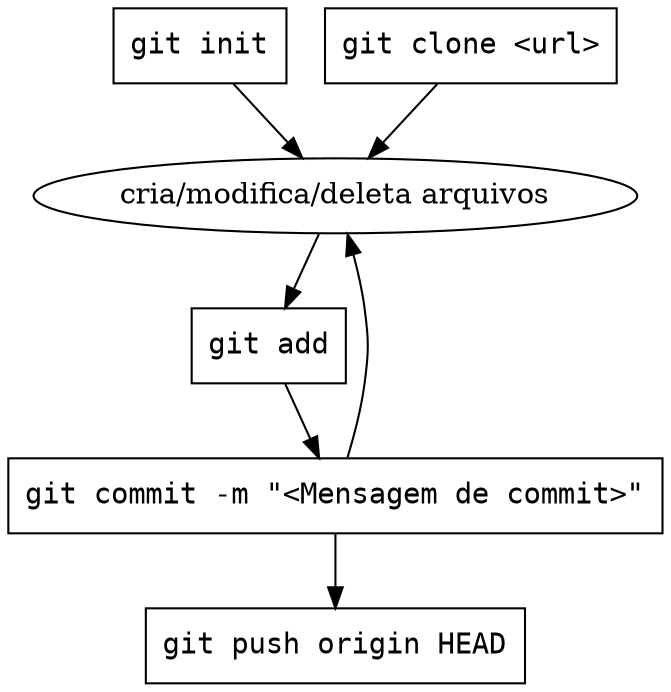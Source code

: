 digraph D {
    dev[label="cria/modifica/deleta arquivos"];

    node [shape=rect,fontname=mono];
    init[label="git init"];
    clone[label="git clone <url>"];
    add[label="git add"];
    commit[label="git commit -m \"<Mensagem de commit>\""];
    push[label="git push origin HEAD"];

    init -> dev;
    clone -> dev;

    dev -> add -> commit;

    commit -> push;
    commit -> dev;
}

